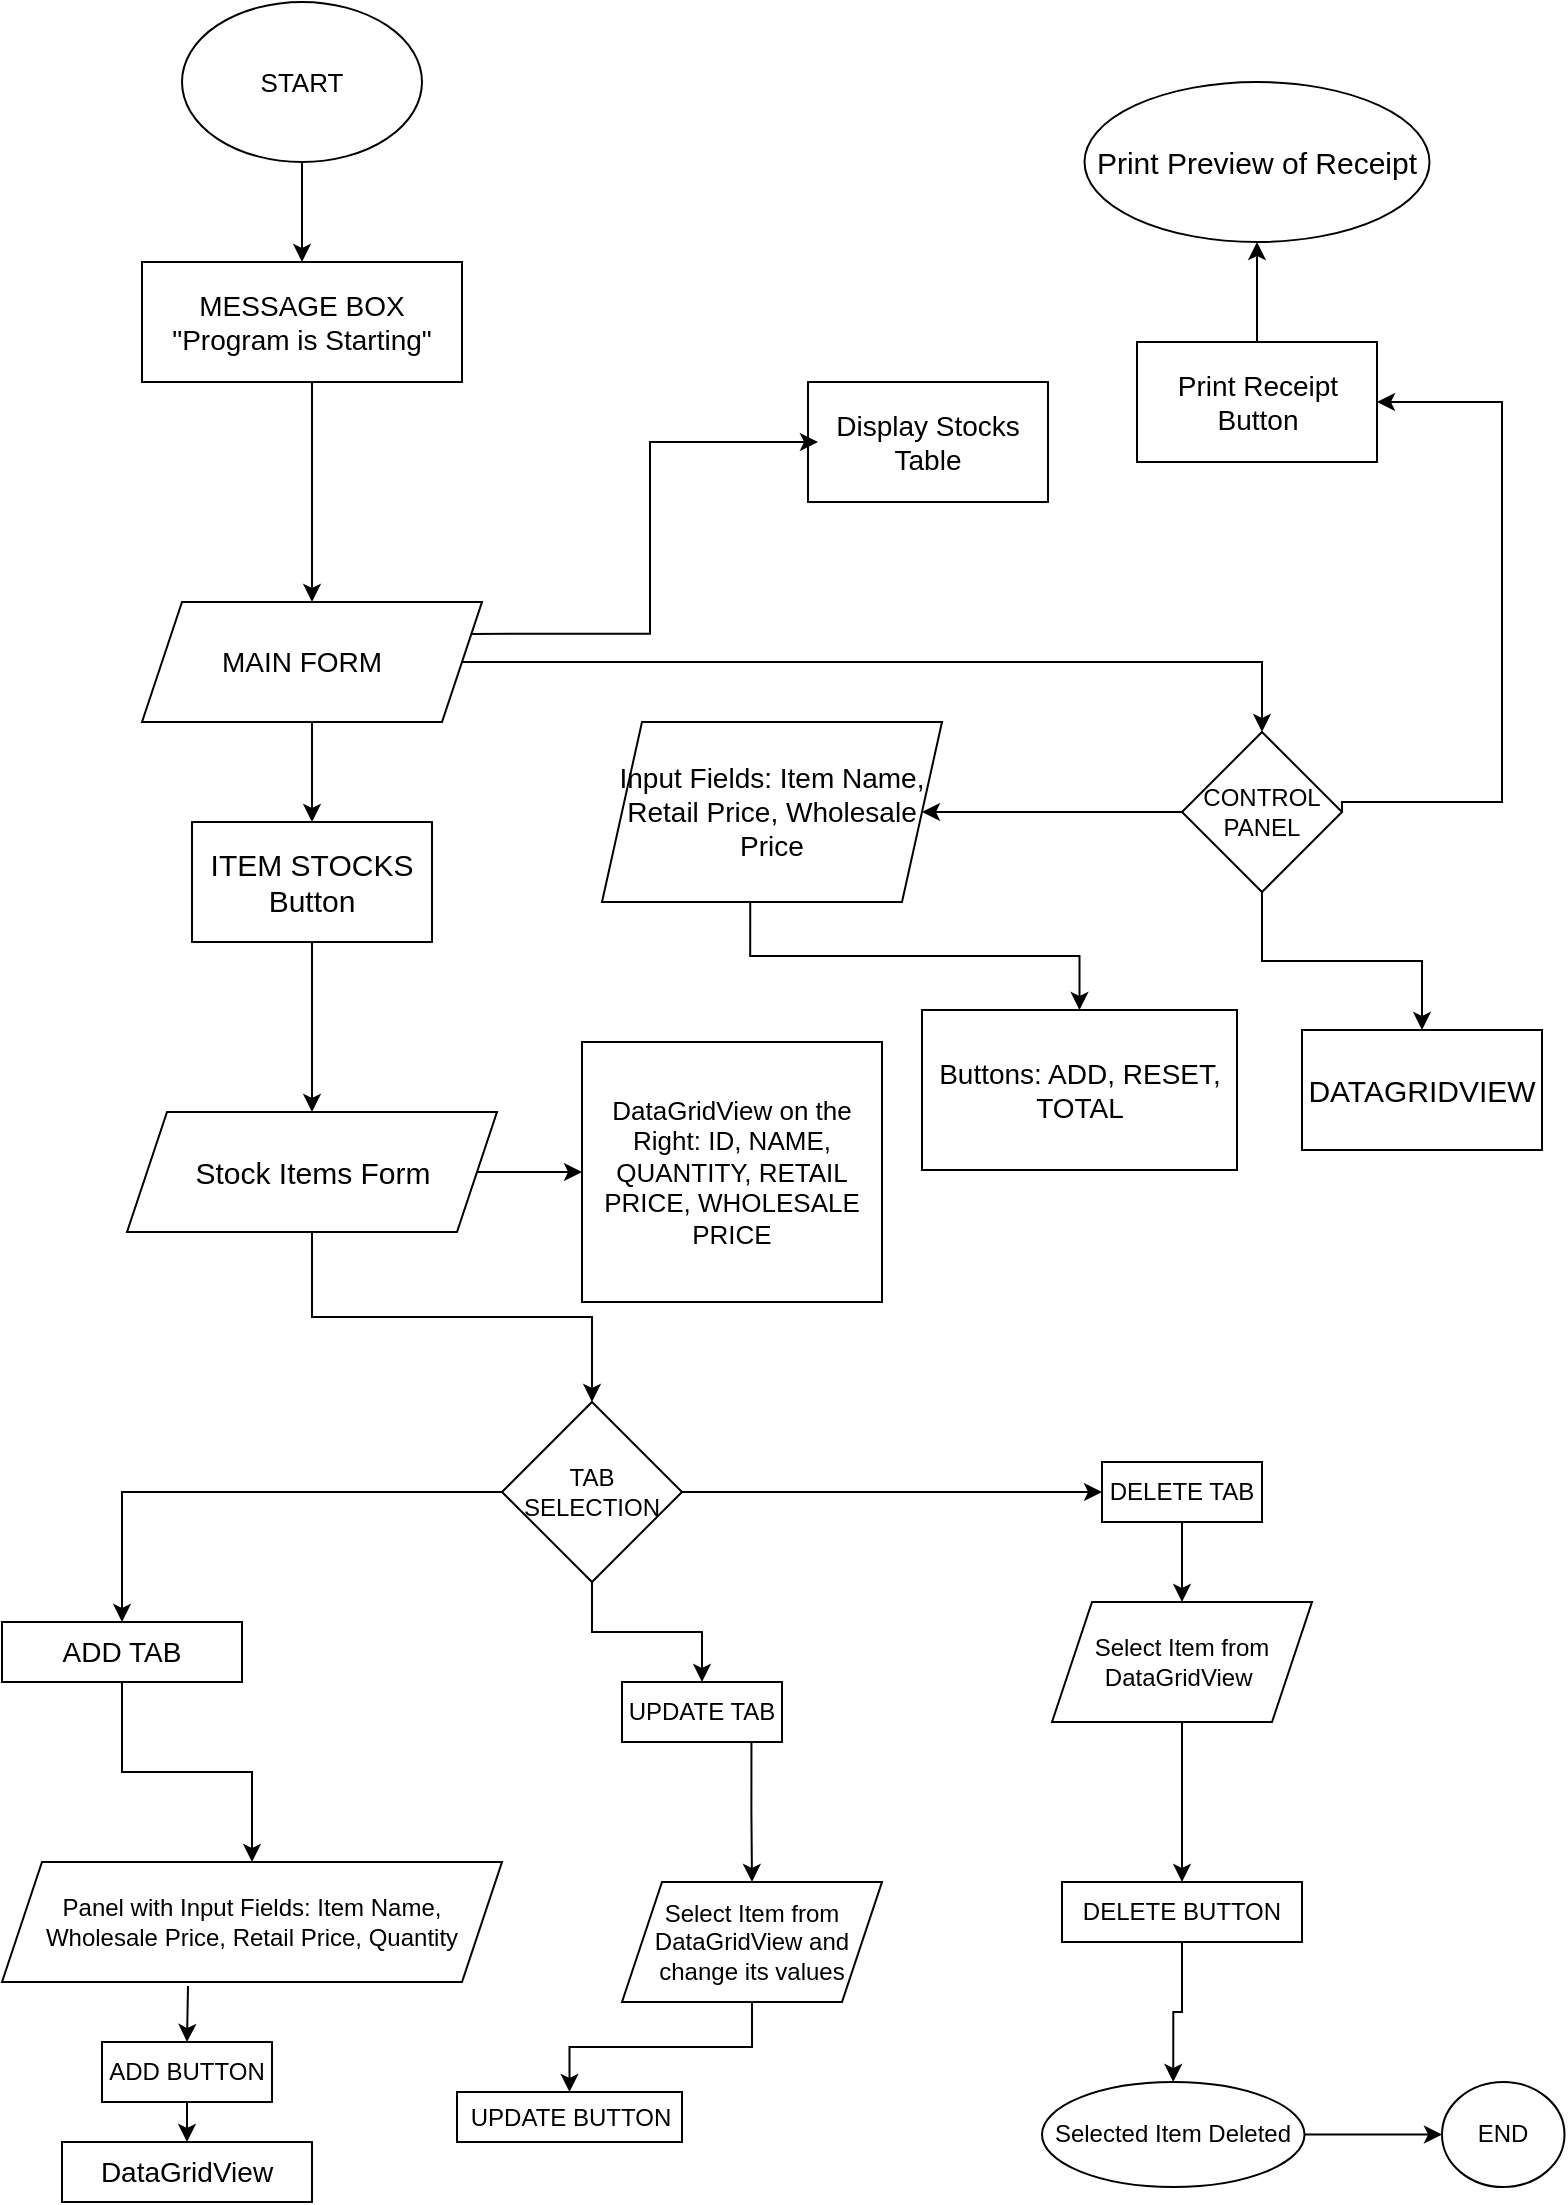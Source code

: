 <mxfile version="24.6.4" type="github">
  <diagram id="C5RBs43oDa-KdzZeNtuy" name="Page-1">
    <mxGraphModel dx="726" dy="1146" grid="1" gridSize="10" guides="1" tooltips="1" connect="1" arrows="1" fold="1" page="1" pageScale="1" pageWidth="827" pageHeight="1169" math="0" shadow="0">
      <root>
        <mxCell id="WIyWlLk6GJQsqaUBKTNV-0" />
        <mxCell id="WIyWlLk6GJQsqaUBKTNV-1" parent="WIyWlLk6GJQsqaUBKTNV-0" />
        <mxCell id="SMtssAJC2grvRH-AnkQw-5" value="" style="edgeStyle=orthogonalEdgeStyle;rounded=0;orthogonalLoop=1;jettySize=auto;html=1;" edge="1" parent="WIyWlLk6GJQsqaUBKTNV-1" source="SMtssAJC2grvRH-AnkQw-2" target="SMtssAJC2grvRH-AnkQw-4">
          <mxGeometry relative="1" as="geometry" />
        </mxCell>
        <mxCell id="SMtssAJC2grvRH-AnkQw-10" value="" style="group" vertex="1" connectable="0" parent="WIyWlLk6GJQsqaUBKTNV-1">
          <mxGeometry x="80" y="170" width="160" height="60" as="geometry" />
        </mxCell>
        <mxCell id="SMtssAJC2grvRH-AnkQw-4" value="" style="whiteSpace=wrap;html=1;" vertex="1" parent="SMtssAJC2grvRH-AnkQw-10">
          <mxGeometry width="160" height="60" as="geometry" />
        </mxCell>
        <mxCell id="SMtssAJC2grvRH-AnkQw-7" value="&lt;font style=&quot;font-size: 14px;&quot;&gt;MESSAGE BOX &quot;Program is Starting&quot;&lt;/font&gt;" style="text;html=1;align=center;verticalAlign=middle;whiteSpace=wrap;rounded=0;" vertex="1" parent="SMtssAJC2grvRH-AnkQw-10">
          <mxGeometry x="10" y="16.25" width="140" height="27.5" as="geometry" />
        </mxCell>
        <mxCell id="SMtssAJC2grvRH-AnkQw-11" value="" style="group" vertex="1" connectable="0" parent="WIyWlLk6GJQsqaUBKTNV-1">
          <mxGeometry x="100" y="40" width="120" height="80" as="geometry" />
        </mxCell>
        <mxCell id="SMtssAJC2grvRH-AnkQw-2" value="" style="ellipse;whiteSpace=wrap;html=1;" vertex="1" parent="SMtssAJC2grvRH-AnkQw-11">
          <mxGeometry width="120" height="80" as="geometry" />
        </mxCell>
        <mxCell id="SMtssAJC2grvRH-AnkQw-3" value="&lt;font style=&quot;font-size: 13px;&quot;&gt;START&lt;/font&gt;" style="text;html=1;align=center;verticalAlign=middle;whiteSpace=wrap;rounded=0;" vertex="1" parent="SMtssAJC2grvRH-AnkQw-11">
          <mxGeometry x="30" y="22.5" width="60" height="35" as="geometry" />
        </mxCell>
        <mxCell id="SMtssAJC2grvRH-AnkQw-37" style="edgeStyle=orthogonalEdgeStyle;rounded=0;orthogonalLoop=1;jettySize=auto;html=1;exitX=0;exitY=0.5;exitDx=0;exitDy=0;entryX=1;entryY=0.5;entryDx=0;entryDy=0;" edge="1" parent="WIyWlLk6GJQsqaUBKTNV-1" source="SMtssAJC2grvRH-AnkQw-79" target="SMtssAJC2grvRH-AnkQw-77">
          <mxGeometry relative="1" as="geometry">
            <mxPoint x="570" y="440" as="sourcePoint" />
            <mxPoint x="492.5" y="460" as="targetPoint" />
          </mxGeometry>
        </mxCell>
        <mxCell id="SMtssAJC2grvRH-AnkQw-28" value="" style="edgeStyle=orthogonalEdgeStyle;rounded=0;orthogonalLoop=1;jettySize=auto;html=1;exitX=0.436;exitY=0.994;exitDx=0;exitDy=0;exitPerimeter=0;" edge="1" parent="WIyWlLk6GJQsqaUBKTNV-1" source="SMtssAJC2grvRH-AnkQw-77" target="SMtssAJC2grvRH-AnkQw-27">
          <mxGeometry relative="1" as="geometry">
            <mxPoint x="413.8" y="500" as="sourcePoint" />
          </mxGeometry>
        </mxCell>
        <mxCell id="SMtssAJC2grvRH-AnkQw-27" value="&lt;font style=&quot;font-size: 14px;&quot;&gt;Buttons: ADD, RESET, TOTAL&lt;/font&gt;" style="whiteSpace=wrap;html=1;" vertex="1" parent="WIyWlLk6GJQsqaUBKTNV-1">
          <mxGeometry x="470" y="544" width="157.5" height="80" as="geometry" />
        </mxCell>
        <mxCell id="SMtssAJC2grvRH-AnkQw-32" value="" style="edgeStyle=orthogonalEdgeStyle;rounded=0;orthogonalLoop=1;jettySize=auto;html=1;" edge="1" parent="WIyWlLk6GJQsqaUBKTNV-1" source="SMtssAJC2grvRH-AnkQw-29" target="SMtssAJC2grvRH-AnkQw-31">
          <mxGeometry relative="1" as="geometry" />
        </mxCell>
        <mxCell id="SMtssAJC2grvRH-AnkQw-29" value="&lt;font style=&quot;font-size: 14px;&quot;&gt;Print Receipt Button&lt;/font&gt;" style="whiteSpace=wrap;html=1;" vertex="1" parent="WIyWlLk6GJQsqaUBKTNV-1">
          <mxGeometry x="577.5" y="210" width="120" height="60" as="geometry" />
        </mxCell>
        <mxCell id="SMtssAJC2grvRH-AnkQw-31" value="&lt;font style=&quot;font-size: 15px;&quot;&gt;Print Preview of Receipt&lt;/font&gt;" style="ellipse;whiteSpace=wrap;html=1;" vertex="1" parent="WIyWlLk6GJQsqaUBKTNV-1">
          <mxGeometry x="551.25" y="80" width="172.5" height="80" as="geometry" />
        </mxCell>
        <mxCell id="SMtssAJC2grvRH-AnkQw-33" value="" style="group" vertex="1" connectable="0" parent="WIyWlLk6GJQsqaUBKTNV-1">
          <mxGeometry x="413" y="230" width="120" height="60" as="geometry" />
        </mxCell>
        <mxCell id="SMtssAJC2grvRH-AnkQw-17" value="" style="whiteSpace=wrap;html=1;" vertex="1" parent="SMtssAJC2grvRH-AnkQw-33">
          <mxGeometry width="120" height="60" as="geometry" />
        </mxCell>
        <mxCell id="SMtssAJC2grvRH-AnkQw-19" value="&lt;font style=&quot;font-size: 14px;&quot;&gt;Display Stocks Table&lt;/font&gt;" style="text;html=1;align=center;verticalAlign=middle;whiteSpace=wrap;rounded=0;" vertex="1" parent="SMtssAJC2grvRH-AnkQw-33">
          <mxGeometry x="5" y="15" width="110" height="30" as="geometry" />
        </mxCell>
        <mxCell id="SMtssAJC2grvRH-AnkQw-38" value="&lt;font style=&quot;font-size: 15px;&quot;&gt;DATAGRIDVIEW&lt;/font&gt;" style="whiteSpace=wrap;html=1;" vertex="1" parent="WIyWlLk6GJQsqaUBKTNV-1">
          <mxGeometry x="660" y="554" width="120" height="60" as="geometry" />
        </mxCell>
        <mxCell id="SMtssAJC2grvRH-AnkQw-44" style="edgeStyle=orthogonalEdgeStyle;rounded=0;orthogonalLoop=1;jettySize=auto;html=1;entryX=0.5;entryY=0;entryDx=0;entryDy=0;exitX=0.5;exitY=1;exitDx=0;exitDy=0;" edge="1" parent="WIyWlLk6GJQsqaUBKTNV-1" source="SMtssAJC2grvRH-AnkQw-4" target="SMtssAJC2grvRH-AnkQw-8">
          <mxGeometry relative="1" as="geometry">
            <Array as="points">
              <mxPoint x="165" y="230" />
            </Array>
          </mxGeometry>
        </mxCell>
        <mxCell id="SMtssAJC2grvRH-AnkQw-50" value="" style="edgeStyle=orthogonalEdgeStyle;rounded=0;orthogonalLoop=1;jettySize=auto;html=1;" edge="1" parent="WIyWlLk6GJQsqaUBKTNV-1" source="SMtssAJC2grvRH-AnkQw-47" target="SMtssAJC2grvRH-AnkQw-49">
          <mxGeometry relative="1" as="geometry" />
        </mxCell>
        <mxCell id="SMtssAJC2grvRH-AnkQw-47" value="&lt;font style=&quot;font-size: 15px;&quot;&gt;ITEM STOCKS Button&lt;/font&gt;" style="whiteSpace=wrap;html=1;" vertex="1" parent="WIyWlLk6GJQsqaUBKTNV-1">
          <mxGeometry x="105" y="450" width="120" height="60" as="geometry" />
        </mxCell>
        <mxCell id="SMtssAJC2grvRH-AnkQw-52" value="" style="edgeStyle=orthogonalEdgeStyle;rounded=0;orthogonalLoop=1;jettySize=auto;html=1;" edge="1" parent="WIyWlLk6GJQsqaUBKTNV-1" source="SMtssAJC2grvRH-AnkQw-49" target="SMtssAJC2grvRH-AnkQw-51">
          <mxGeometry relative="1" as="geometry" />
        </mxCell>
        <mxCell id="SMtssAJC2grvRH-AnkQw-86" style="edgeStyle=orthogonalEdgeStyle;rounded=0;orthogonalLoop=1;jettySize=auto;html=1;exitX=0.5;exitY=1;exitDx=0;exitDy=0;entryX=0.5;entryY=0;entryDx=0;entryDy=0;" edge="1" parent="WIyWlLk6GJQsqaUBKTNV-1" source="SMtssAJC2grvRH-AnkQw-49" target="SMtssAJC2grvRH-AnkQw-78">
          <mxGeometry relative="1" as="geometry" />
        </mxCell>
        <mxCell id="SMtssAJC2grvRH-AnkQw-49" value="&lt;font style=&quot;font-size: 15px;&quot;&gt;Stock Items Form&lt;/font&gt;" style="shape=parallelogram;perimeter=parallelogramPerimeter;whiteSpace=wrap;html=1;fixedSize=1;" vertex="1" parent="WIyWlLk6GJQsqaUBKTNV-1">
          <mxGeometry x="72.5" y="595" width="185" height="60" as="geometry" />
        </mxCell>
        <mxCell id="SMtssAJC2grvRH-AnkQw-51" value="&lt;font style=&quot;font-size: 13px;&quot;&gt;DataGridView on the Right: ID, NAME, QUANTITY, RETAIL PRICE, WHOLESALE PRICE&lt;/font&gt;" style="whiteSpace=wrap;html=1;" vertex="1" parent="WIyWlLk6GJQsqaUBKTNV-1">
          <mxGeometry x="300" y="560" width="150" height="130" as="geometry" />
        </mxCell>
        <mxCell id="SMtssAJC2grvRH-AnkQw-55" style="edgeStyle=orthogonalEdgeStyle;rounded=0;orthogonalLoop=1;jettySize=auto;html=1;entryX=0.5;entryY=0;entryDx=0;entryDy=0;exitX=0;exitY=0.5;exitDx=0;exitDy=0;" edge="1" parent="WIyWlLk6GJQsqaUBKTNV-1" source="SMtssAJC2grvRH-AnkQw-78" target="SMtssAJC2grvRH-AnkQw-87">
          <mxGeometry relative="1" as="geometry">
            <mxPoint x="50.0" y="850" as="targetPoint" />
            <mxPoint x="250" y="770" as="sourcePoint" />
            <Array as="points">
              <mxPoint x="70" y="785" />
            </Array>
          </mxGeometry>
        </mxCell>
        <mxCell id="SMtssAJC2grvRH-AnkQw-57" style="edgeStyle=orthogonalEdgeStyle;rounded=0;orthogonalLoop=1;jettySize=auto;html=1;entryX=1;entryY=0.5;entryDx=0;entryDy=0;exitX=1;exitY=0.5;exitDx=0;exitDy=0;" edge="1" parent="WIyWlLk6GJQsqaUBKTNV-1" source="SMtssAJC2grvRH-AnkQw-79" target="SMtssAJC2grvRH-AnkQw-29">
          <mxGeometry relative="1" as="geometry">
            <mxPoint x="760" y="240" as="targetPoint" />
            <mxPoint x="699.978" y="440.067" as="sourcePoint" />
            <Array as="points">
              <mxPoint x="680" y="440" />
              <mxPoint x="760" y="440" />
              <mxPoint x="760" y="240" />
            </Array>
          </mxGeometry>
        </mxCell>
        <mxCell id="SMtssAJC2grvRH-AnkQw-61" style="edgeStyle=orthogonalEdgeStyle;rounded=0;orthogonalLoop=1;jettySize=auto;html=1;exitX=0.5;exitY=1;exitDx=0;exitDy=0;entryX=0.5;entryY=0;entryDx=0;entryDy=0;" edge="1" parent="WIyWlLk6GJQsqaUBKTNV-1" source="SMtssAJC2grvRH-AnkQw-8" target="SMtssAJC2grvRH-AnkQw-47">
          <mxGeometry relative="1" as="geometry" />
        </mxCell>
        <mxCell id="SMtssAJC2grvRH-AnkQw-63" style="edgeStyle=orthogonalEdgeStyle;rounded=0;orthogonalLoop=1;jettySize=auto;html=1;exitX=1;exitY=0.25;exitDx=0;exitDy=0;entryX=0;entryY=0.5;entryDx=0;entryDy=0;" edge="1" parent="WIyWlLk6GJQsqaUBKTNV-1" source="SMtssAJC2grvRH-AnkQw-8" target="SMtssAJC2grvRH-AnkQw-19">
          <mxGeometry relative="1" as="geometry" />
        </mxCell>
        <mxCell id="SMtssAJC2grvRH-AnkQw-8" value="" style="shape=parallelogram;perimeter=parallelogramPerimeter;whiteSpace=wrap;html=1;fixedSize=1;" vertex="1" parent="WIyWlLk6GJQsqaUBKTNV-1">
          <mxGeometry x="80" y="340" width="170" height="60" as="geometry" />
        </mxCell>
        <mxCell id="SMtssAJC2grvRH-AnkQw-15" value="&lt;font style=&quot;font-size: 14px;&quot;&gt;MAIN FORM&lt;/font&gt;" style="text;html=1;align=center;verticalAlign=middle;whiteSpace=wrap;rounded=0;" vertex="1" parent="WIyWlLk6GJQsqaUBKTNV-1">
          <mxGeometry x="105" y="355" width="110" height="30" as="geometry" />
        </mxCell>
        <mxCell id="SMtssAJC2grvRH-AnkQw-43" style="edgeStyle=orthogonalEdgeStyle;rounded=0;orthogonalLoop=1;jettySize=auto;html=1;exitX=0.5;exitY=1;exitDx=0;exitDy=0;" edge="1" parent="WIyWlLk6GJQsqaUBKTNV-1" source="SMtssAJC2grvRH-AnkQw-15" target="SMtssAJC2grvRH-AnkQw-15">
          <mxGeometry relative="1" as="geometry" />
        </mxCell>
        <mxCell id="SMtssAJC2grvRH-AnkQw-64" style="edgeStyle=orthogonalEdgeStyle;rounded=0;orthogonalLoop=1;jettySize=auto;html=1;exitX=1;exitY=0.5;exitDx=0;exitDy=0;entryX=0.5;entryY=0;entryDx=0;entryDy=0;" edge="1" parent="WIyWlLk6GJQsqaUBKTNV-1" source="SMtssAJC2grvRH-AnkQw-8" target="SMtssAJC2grvRH-AnkQw-79">
          <mxGeometry relative="1" as="geometry">
            <mxPoint x="644.45" y="410.42" as="targetPoint" />
          </mxGeometry>
        </mxCell>
        <mxCell id="SMtssAJC2grvRH-AnkQw-72" value="&lt;font style=&quot;font-size: 14px;&quot;&gt;DataGridView&lt;/font&gt;" style="whiteSpace=wrap;html=1;" vertex="1" parent="WIyWlLk6GJQsqaUBKTNV-1">
          <mxGeometry x="40" y="1110" width="125" height="30" as="geometry" />
        </mxCell>
        <mxCell id="SMtssAJC2grvRH-AnkQw-85" style="edgeStyle=orthogonalEdgeStyle;rounded=0;orthogonalLoop=1;jettySize=auto;html=1;entryX=0.5;entryY=0;entryDx=0;entryDy=0;" edge="1" parent="WIyWlLk6GJQsqaUBKTNV-1" target="SMtssAJC2grvRH-AnkQw-82">
          <mxGeometry relative="1" as="geometry">
            <mxPoint x="103" y="1032" as="sourcePoint" />
          </mxGeometry>
        </mxCell>
        <mxCell id="SMtssAJC2grvRH-AnkQw-75" value="Panel with Input Fields: Item Name, Wholesale Price, Retail Price, Quantity" style="shape=parallelogram;perimeter=parallelogramPerimeter;whiteSpace=wrap;html=1;fixedSize=1;" vertex="1" parent="WIyWlLk6GJQsqaUBKTNV-1">
          <mxGeometry x="10" y="970" width="250" height="60" as="geometry" />
        </mxCell>
        <mxCell id="SMtssAJC2grvRH-AnkQw-77" value="&lt;span style=&quot;font-size: 14px;&quot;&gt;Input Fields: Item Name, Retail Price, Wholesale Price&lt;/span&gt;" style="shape=parallelogram;perimeter=parallelogramPerimeter;whiteSpace=wrap;html=1;fixedSize=1;" vertex="1" parent="WIyWlLk6GJQsqaUBKTNV-1">
          <mxGeometry x="310" y="400" width="170" height="90" as="geometry" />
        </mxCell>
        <mxCell id="SMtssAJC2grvRH-AnkQw-90" value="" style="edgeStyle=orthogonalEdgeStyle;rounded=0;orthogonalLoop=1;jettySize=auto;html=1;" edge="1" parent="WIyWlLk6GJQsqaUBKTNV-1" source="SMtssAJC2grvRH-AnkQw-78" target="SMtssAJC2grvRH-AnkQw-89">
          <mxGeometry relative="1" as="geometry" />
        </mxCell>
        <mxCell id="SMtssAJC2grvRH-AnkQw-96" style="edgeStyle=orthogonalEdgeStyle;rounded=0;orthogonalLoop=1;jettySize=auto;html=1;exitX=1;exitY=0.5;exitDx=0;exitDy=0;" edge="1" parent="WIyWlLk6GJQsqaUBKTNV-1" source="SMtssAJC2grvRH-AnkQw-78">
          <mxGeometry relative="1" as="geometry">
            <mxPoint x="560.0" y="785.043" as="targetPoint" />
          </mxGeometry>
        </mxCell>
        <mxCell id="SMtssAJC2grvRH-AnkQw-78" value="TAB SELECTION" style="rhombus;whiteSpace=wrap;html=1;" vertex="1" parent="WIyWlLk6GJQsqaUBKTNV-1">
          <mxGeometry x="260" y="740" width="90" height="90" as="geometry" />
        </mxCell>
        <mxCell id="SMtssAJC2grvRH-AnkQw-80" style="edgeStyle=orthogonalEdgeStyle;rounded=0;orthogonalLoop=1;jettySize=auto;html=1;exitX=0.5;exitY=1;exitDx=0;exitDy=0;entryX=0.5;entryY=0;entryDx=0;entryDy=0;" edge="1" parent="WIyWlLk6GJQsqaUBKTNV-1" source="SMtssAJC2grvRH-AnkQw-79" target="SMtssAJC2grvRH-AnkQw-38">
          <mxGeometry relative="1" as="geometry" />
        </mxCell>
        <mxCell id="SMtssAJC2grvRH-AnkQw-79" value="CONTROL&lt;br&gt;PANEL" style="rhombus;whiteSpace=wrap;html=1;" vertex="1" parent="WIyWlLk6GJQsqaUBKTNV-1">
          <mxGeometry x="600" y="405" width="80" height="80" as="geometry" />
        </mxCell>
        <mxCell id="SMtssAJC2grvRH-AnkQw-84" style="edgeStyle=orthogonalEdgeStyle;rounded=0;orthogonalLoop=1;jettySize=auto;html=1;exitX=0.5;exitY=1;exitDx=0;exitDy=0;entryX=0.5;entryY=0;entryDx=0;entryDy=0;" edge="1" parent="WIyWlLk6GJQsqaUBKTNV-1" source="SMtssAJC2grvRH-AnkQw-82" target="SMtssAJC2grvRH-AnkQw-72">
          <mxGeometry relative="1" as="geometry" />
        </mxCell>
        <mxCell id="SMtssAJC2grvRH-AnkQw-82" value="ADD BUTTON" style="rounded=0;whiteSpace=wrap;html=1;" vertex="1" parent="WIyWlLk6GJQsqaUBKTNV-1">
          <mxGeometry x="60" y="1060" width="85" height="30" as="geometry" />
        </mxCell>
        <mxCell id="SMtssAJC2grvRH-AnkQw-88" style="edgeStyle=orthogonalEdgeStyle;rounded=0;orthogonalLoop=1;jettySize=auto;html=1;exitX=0.5;exitY=1;exitDx=0;exitDy=0;entryX=0.5;entryY=0;entryDx=0;entryDy=0;" edge="1" parent="WIyWlLk6GJQsqaUBKTNV-1" source="SMtssAJC2grvRH-AnkQw-87" target="SMtssAJC2grvRH-AnkQw-75">
          <mxGeometry relative="1" as="geometry" />
        </mxCell>
        <mxCell id="SMtssAJC2grvRH-AnkQw-87" value="&lt;font style=&quot;font-size: 14px;&quot;&gt;ADD TAB&lt;/font&gt;" style="rounded=0;whiteSpace=wrap;html=1;" vertex="1" parent="WIyWlLk6GJQsqaUBKTNV-1">
          <mxGeometry x="10" y="850" width="120" height="30" as="geometry" />
        </mxCell>
        <mxCell id="SMtssAJC2grvRH-AnkQw-92" value="" style="edgeStyle=orthogonalEdgeStyle;rounded=0;orthogonalLoop=1;jettySize=auto;html=1;exitX=0.809;exitY=0.974;exitDx=0;exitDy=0;exitPerimeter=0;" edge="1" parent="WIyWlLk6GJQsqaUBKTNV-1" source="SMtssAJC2grvRH-AnkQw-89" target="SMtssAJC2grvRH-AnkQw-91">
          <mxGeometry relative="1" as="geometry">
            <mxPoint x="355" y="910" as="sourcePoint" />
          </mxGeometry>
        </mxCell>
        <mxCell id="SMtssAJC2grvRH-AnkQw-89" value="UPDATE TAB" style="whiteSpace=wrap;html=1;" vertex="1" parent="WIyWlLk6GJQsqaUBKTNV-1">
          <mxGeometry x="320" y="880" width="80" height="30" as="geometry" />
        </mxCell>
        <mxCell id="SMtssAJC2grvRH-AnkQw-94" value="" style="edgeStyle=orthogonalEdgeStyle;rounded=0;orthogonalLoop=1;jettySize=auto;html=1;" edge="1" parent="WIyWlLk6GJQsqaUBKTNV-1" source="SMtssAJC2grvRH-AnkQw-91" target="SMtssAJC2grvRH-AnkQw-93">
          <mxGeometry relative="1" as="geometry" />
        </mxCell>
        <mxCell id="SMtssAJC2grvRH-AnkQw-91" value="Select Item from DataGridView and change its values" style="shape=parallelogram;perimeter=parallelogramPerimeter;whiteSpace=wrap;html=1;fixedSize=1;" vertex="1" parent="WIyWlLk6GJQsqaUBKTNV-1">
          <mxGeometry x="320" y="980" width="130" height="60" as="geometry" />
        </mxCell>
        <mxCell id="SMtssAJC2grvRH-AnkQw-93" value="UPDATE BUTTON" style="whiteSpace=wrap;html=1;" vertex="1" parent="WIyWlLk6GJQsqaUBKTNV-1">
          <mxGeometry x="237.5" y="1085" width="112.5" height="25" as="geometry" />
        </mxCell>
        <mxCell id="SMtssAJC2grvRH-AnkQw-99" value="" style="edgeStyle=orthogonalEdgeStyle;rounded=0;orthogonalLoop=1;jettySize=auto;html=1;" edge="1" parent="WIyWlLk6GJQsqaUBKTNV-1" source="SMtssAJC2grvRH-AnkQw-97" target="SMtssAJC2grvRH-AnkQw-98">
          <mxGeometry relative="1" as="geometry" />
        </mxCell>
        <mxCell id="SMtssAJC2grvRH-AnkQw-97" value="DELETE TAB" style="whiteSpace=wrap;html=1;" vertex="1" parent="WIyWlLk6GJQsqaUBKTNV-1">
          <mxGeometry x="560" y="770" width="80" height="30" as="geometry" />
        </mxCell>
        <mxCell id="SMtssAJC2grvRH-AnkQw-101" value="" style="edgeStyle=orthogonalEdgeStyle;rounded=0;orthogonalLoop=1;jettySize=auto;html=1;" edge="1" parent="WIyWlLk6GJQsqaUBKTNV-1" source="SMtssAJC2grvRH-AnkQw-98" target="SMtssAJC2grvRH-AnkQw-100">
          <mxGeometry relative="1" as="geometry" />
        </mxCell>
        <mxCell id="SMtssAJC2grvRH-AnkQw-98" value="Select Item from DataGridView&amp;nbsp;" style="shape=parallelogram;perimeter=parallelogramPerimeter;whiteSpace=wrap;html=1;fixedSize=1;" vertex="1" parent="WIyWlLk6GJQsqaUBKTNV-1">
          <mxGeometry x="535" y="840" width="130" height="60" as="geometry" />
        </mxCell>
        <mxCell id="SMtssAJC2grvRH-AnkQw-103" value="" style="edgeStyle=orthogonalEdgeStyle;rounded=0;orthogonalLoop=1;jettySize=auto;html=1;" edge="1" parent="WIyWlLk6GJQsqaUBKTNV-1" source="SMtssAJC2grvRH-AnkQw-100" target="SMtssAJC2grvRH-AnkQw-102">
          <mxGeometry relative="1" as="geometry" />
        </mxCell>
        <mxCell id="SMtssAJC2grvRH-AnkQw-100" value="DELETE BUTTON" style="whiteSpace=wrap;html=1;" vertex="1" parent="WIyWlLk6GJQsqaUBKTNV-1">
          <mxGeometry x="540" y="980" width="120" height="30" as="geometry" />
        </mxCell>
        <mxCell id="SMtssAJC2grvRH-AnkQw-105" value="" style="edgeStyle=orthogonalEdgeStyle;rounded=0;orthogonalLoop=1;jettySize=auto;html=1;" edge="1" parent="WIyWlLk6GJQsqaUBKTNV-1" source="SMtssAJC2grvRH-AnkQw-102" target="SMtssAJC2grvRH-AnkQw-104">
          <mxGeometry relative="1" as="geometry" />
        </mxCell>
        <mxCell id="SMtssAJC2grvRH-AnkQw-102" value="Selected Item Deleted" style="ellipse;whiteSpace=wrap;html=1;" vertex="1" parent="WIyWlLk6GJQsqaUBKTNV-1">
          <mxGeometry x="530" y="1080" width="131.25" height="52.5" as="geometry" />
        </mxCell>
        <mxCell id="SMtssAJC2grvRH-AnkQw-104" value="END" style="ellipse;whiteSpace=wrap;html=1;" vertex="1" parent="WIyWlLk6GJQsqaUBKTNV-1">
          <mxGeometry x="730" y="1080" width="61.25" height="52.5" as="geometry" />
        </mxCell>
      </root>
    </mxGraphModel>
  </diagram>
</mxfile>
